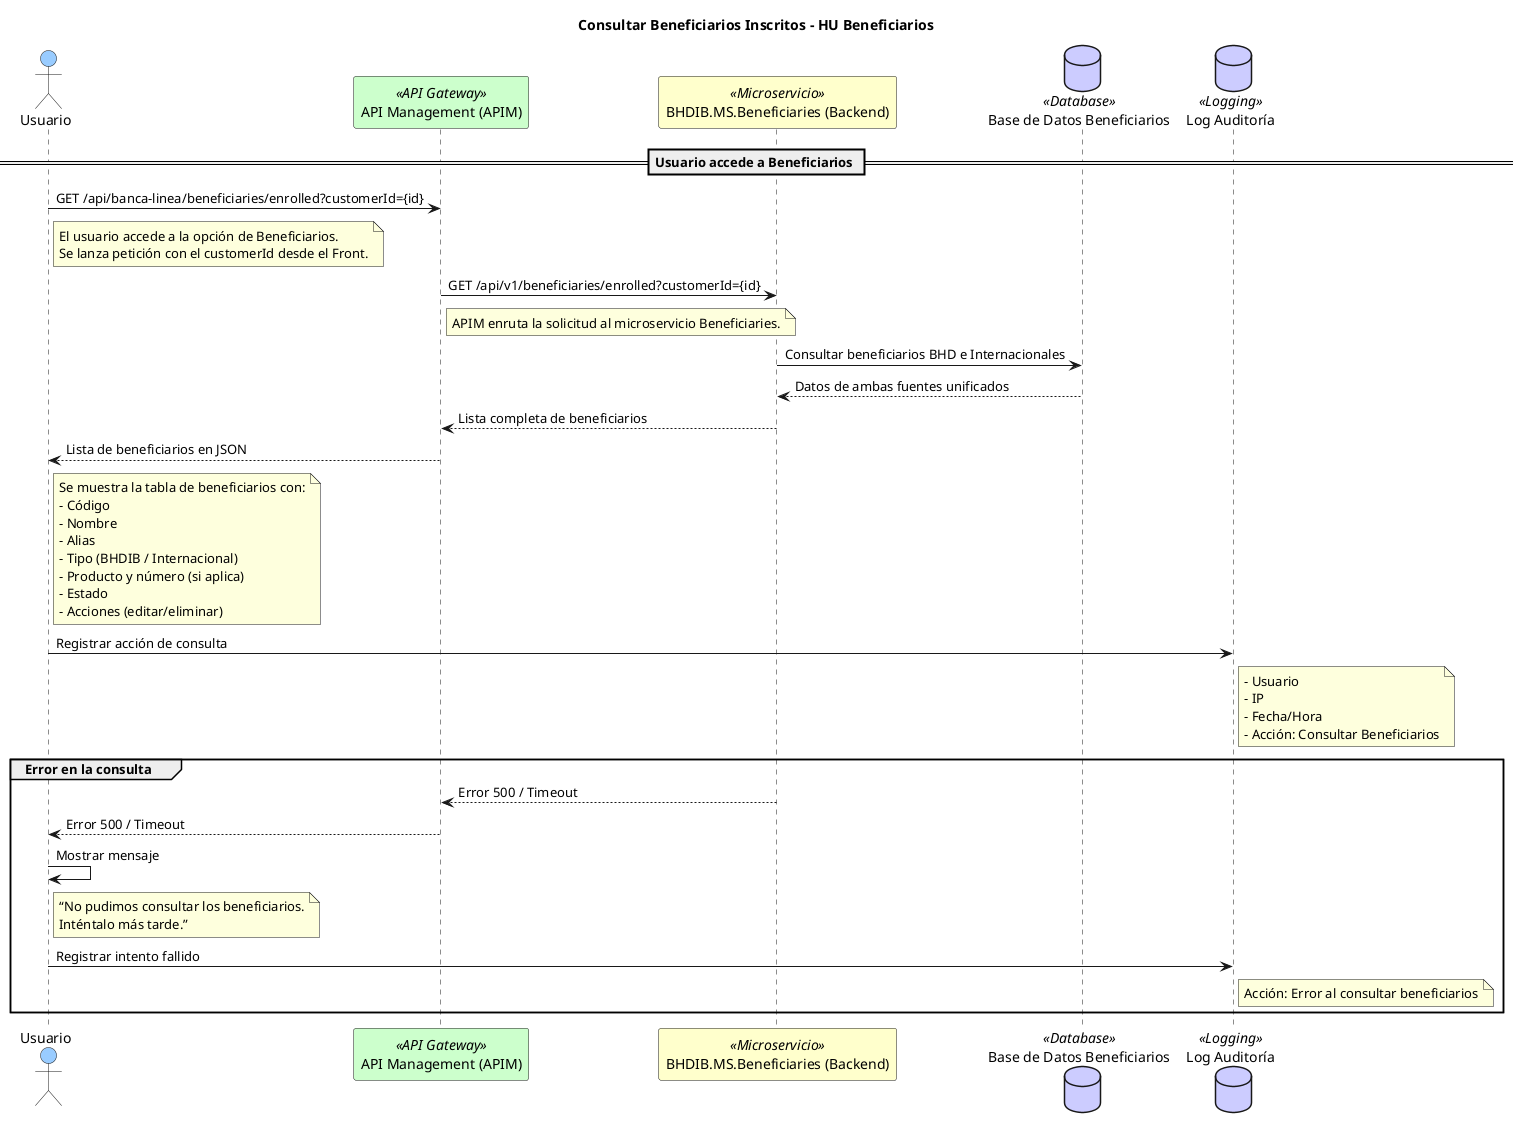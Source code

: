 @startuml
title Consultar Beneficiarios Inscritos - HU Beneficiarios

' == Actores y Sistemas ==
actor Usuario as FrontEnd  #99ccff
participant "API Management (APIM)" as APIM <<API Gateway>> #ccffcc
participant "BHDIB.MS.Beneficiaries (Backend)" as Beneficiaries <<Microservicio>> #ffffcc
database "Base de Datos Beneficiarios" as DB <<Database>> #ccccff
database "Log Auditoría" as AuditLog <<Logging>> #ccccff

' == Flujo principal ==
== Usuario accede a Beneficiarios ==

FrontEnd -> APIM : GET /api/banca-linea/beneficiaries/enrolled?customerId={id}
note right of FrontEnd
El usuario accede a la opción de Beneficiarios.
Se lanza petición con el customerId desde el Front.
end note

APIM -> Beneficiaries : GET /api/v1/beneficiaries/enrolled?customerId={id}
note right of APIM
APIM enruta la solicitud al microservicio Beneficiaries.
end note

Beneficiaries -> DB : Consultar beneficiarios BHD e Internacionales
DB --> Beneficiaries : Datos de ambas fuentes unificados

Beneficiaries --> APIM : Lista completa de beneficiarios
APIM --> FrontEnd : Lista de beneficiarios en JSON

note right of FrontEnd
Se muestra la tabla de beneficiarios con:
- Código
- Nombre
- Alias
- Tipo (BHDIB / Internacional)
- Producto y número (si aplica)
- Estado
- Acciones (editar/eliminar)
end note

FrontEnd -> AuditLog : Registrar acción de consulta
note right of AuditLog
- Usuario
- IP
- Fecha/Hora
- Acción: Consultar Beneficiarios
end note

' == Flujo alterno ==
group Error en la consulta
    Beneficiaries --> APIM : Error 500 / Timeout
    APIM --> FrontEnd : Error 500 / Timeout
    FrontEnd -> FrontEnd : Mostrar mensaje
    note right of FrontEnd
    “No pudimos consultar los beneficiarios.
    Inténtalo más tarde.”
    end note

    FrontEnd -> AuditLog : Registrar intento fallido
    note right of AuditLog
    Acción: Error al consultar beneficiarios
    end note
end

@enduml
